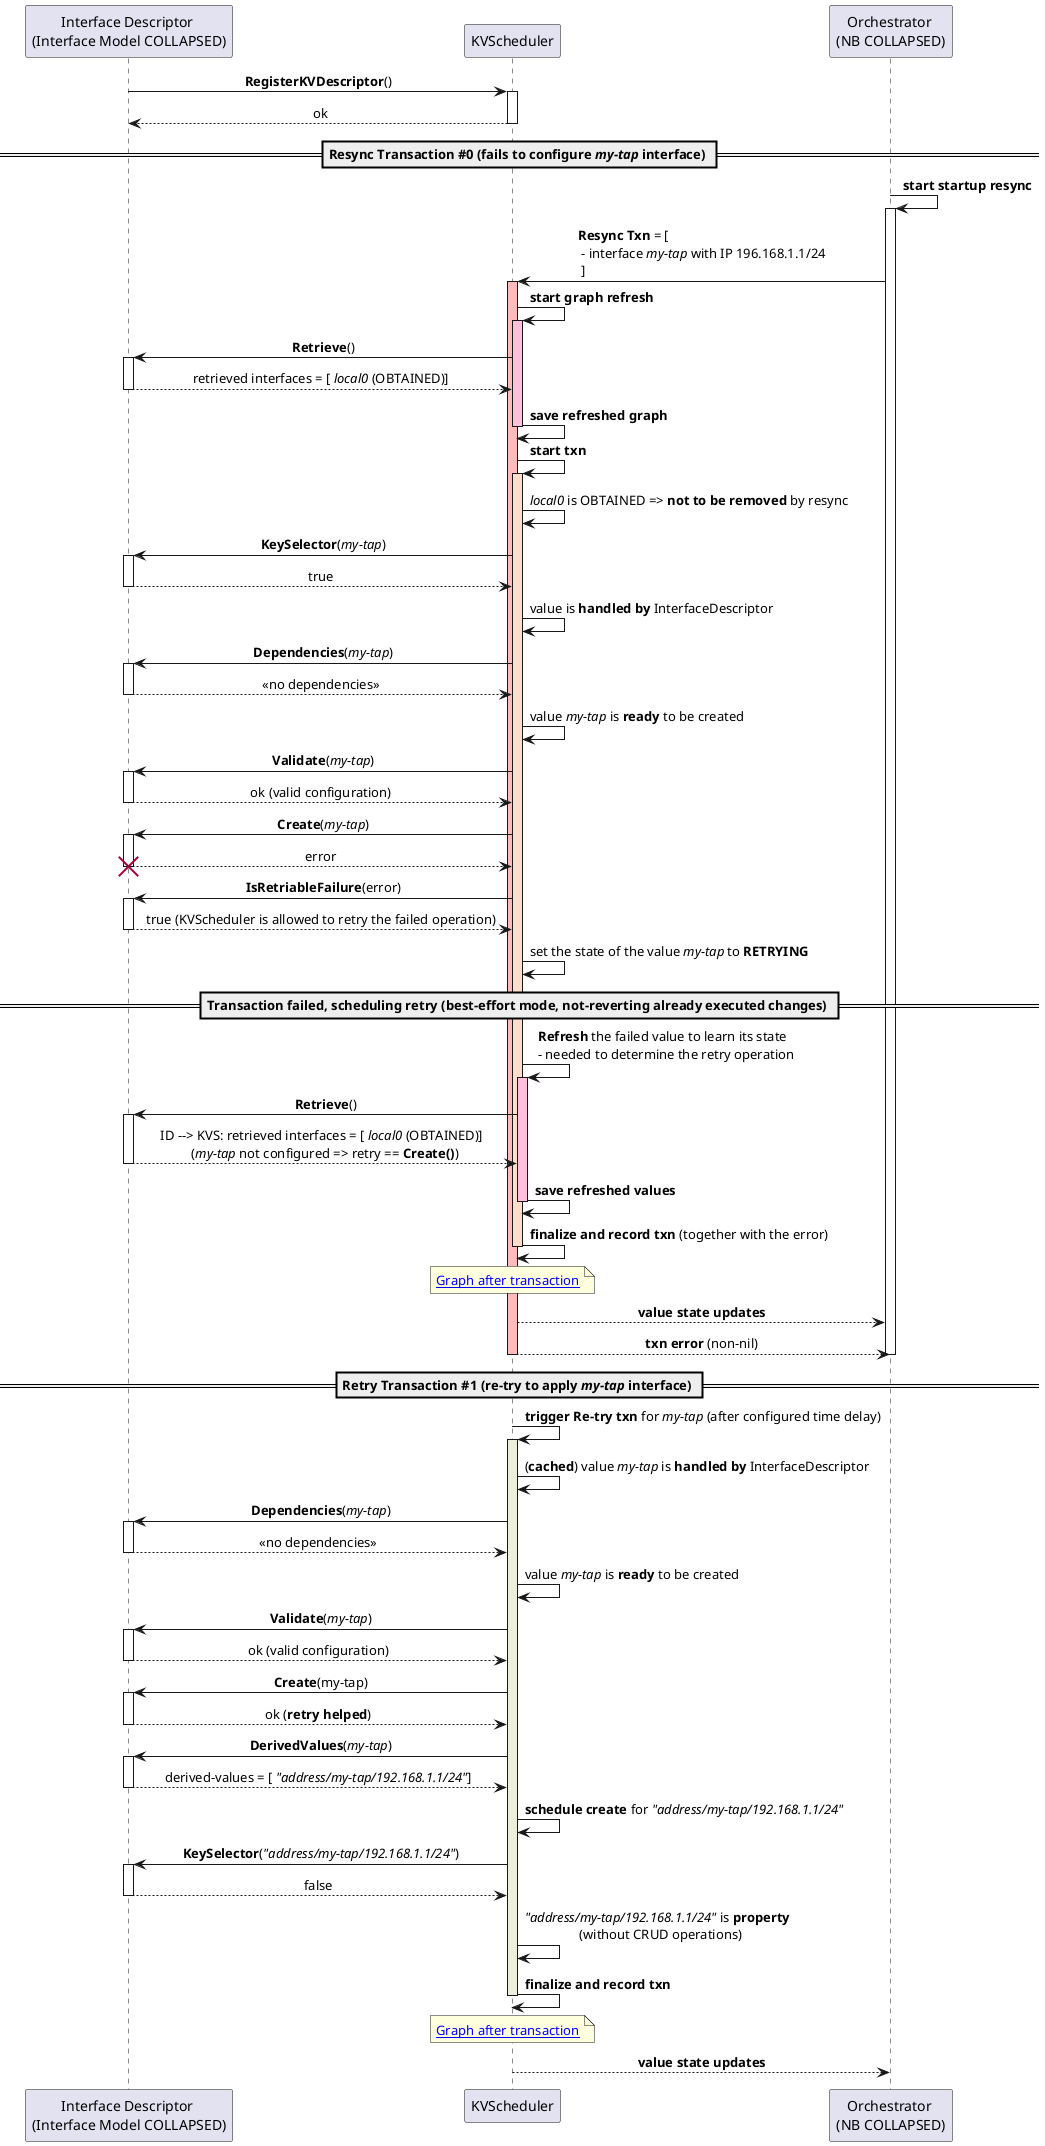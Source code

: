 @startuml

skinparam ParticipantPadding 20
skinparam BoxPadding 10
skinparam SequenceMessageAlign center

participant ID as "Interface Descriptor \n(Interface Model COLLAPSED)"
participant KVS as "KVScheduler"
participant ORCH as "Orchestrator \n(NB COLLAPSED)"

ID -> KVS: **RegisterKVDescriptor**()
activate KVS
 KVS --> ID: ok
deactivate KVS

== Resync Transaction #0 (fails to configure //my-tap// interface) ==

ORCH -> ORCH: **start startup resync**
activate ORCH
ORCH -> KVS: **Resync Txn** = [\l - interface //my-tap// with IP 196.168.1.1/24\l ]

activate KVS  #FFBBBB
KVS -> KVS: **start graph refresh**
 activate KVS  #FFBFDD
  KVS -> ID: **Retrieve**()
   activate ID
    ID --> KVS: retrieved interfaces = [ //local0// (OBTAINED)]
   deactivate ID
  KVS -> KVS: **save refreshed graph**
 deactivate KVS

KVS -> KVS: **start txn**
 activate KVS  #FFDDCC
  KVS -> KVS: //local0// is OBTAINED => **not to be removed** by resync
 KVS -> ID: **KeySelector**(//my-tap//)
  activate ID
   ID --> KVS: true
  deactivate ID
 KVS -> KVS: value is **handled by** InterfaceDescriptor
 KVS -> ID: **Dependencies**(//my-tap//)
  activate ID
   ID --> KVS: << no dependencies >>
  deactivate ID
 KVS -> KVS: value //my-tap// is **ready** to be created
 KVS -> ID: **Validate**(//my-tap//)
  activate ID
   ID --> KVS: ok (valid configuration)
  deactivate ID
 KVS -> ID: **Create**(//my-tap//)
  activate ID
   ID --> KVS: error
  destroy ID
 KVS -> ID: **IsRetriableFailure**(error)
  activate ID
   ID --> KVS: true (KVScheduler is allowed to retry the failed operation)
  deactivate ID
 KVS -> KVS: set the state of the value //my-tap// to **RETRYING**
 
== Transaction failed, scheduling retry (best-effort mode, not-reverting already executed changes) ==
 
 KVS -> KVS: **Refresh** the failed value to learn its state \n - needed to determine the retry operation
  activate KVS  #FFBFDD
   KVS -> ID: **Retrieve**()
    activate ID
     ID --> KVS: ID --> KVS: retrieved interfaces = [ //local0// (OBTAINED)] \n (//my-tap// not configured => retry == **Create()**)
    deactivate ID
   KVS -> KVS: **save refreshed values**
  deactivate KVS 
 
 KVS -> KVS: **finalize and record txn** (together with the error)
 deactivate KVS

 note over KVS: [[https://raw.githubusercontent.com/milanlenco/vpp-agent/kvs-docs/docs/kvscheduler/cfd/graph/interface_retrying.svg?sanitize=true Graph after transaction]]

KVS --> ORCH: **value state updates**
KVS --> ORCH: **txn error** (non-nil)
deactivate KVS
deactivate ORCH

== Retry Transaction #1 (re-try to apply //my-tap// interface) ==

KVS -> KVS: **trigger Re-try txn** for //my-tap// (after configured time delay)
 activate KVS #EEEEDD
  KVS -> KVS: (**cached**) value //my-tap// is **handled by** InterfaceDescriptor
  KVS -> ID: **Dependencies**(//my-tap//)
   activate ID
    ID --> KVS: << no dependencies >>
   deactivate ID
  KVS -> KVS: value //my-tap// is **ready** to be created
  KVS -> ID: **Validate**(//my-tap//)
   activate ID
    ID --> KVS: ok (valid configuration)
   deactivate ID
  KVS -> ID: **Create**(my-tap)
   activate ID
    ID --> KVS: ok (**retry helped**)
   deactivate ID

  KVS -> ID: **DerivedValues**(//my-tap//)
   activate ID
    ID --> KVS: derived-values = [ //"address/my-tap/192.168.1.1/24"//]
   deactivate ID
   KVS -> KVS: **schedule create** for //"address/my-tap/192.168.1.1/24"//
   KVS -> ID: **KeySelector**(//"address/my-tap/192.168.1.1/24"//)
   activate ID
    ID --> KVS: false
   deactivate ID
  KVS -> KVS: //"address/my-tap/192.168.1.1/24"// is **property** \n (without CRUD operations)

  KVS -> KVS: **finalize and record txn**
 deactivate KVS

 note over KVS: [[https://raw.githubusercontent.com/milanlenco/vpp-agent/kvs-docs/docs/kvscheduler/cfd/graph/interface_created.svg?sanitize=true Graph after transaction]]

KVS --> ORCH: **value state updates**

@enduml
